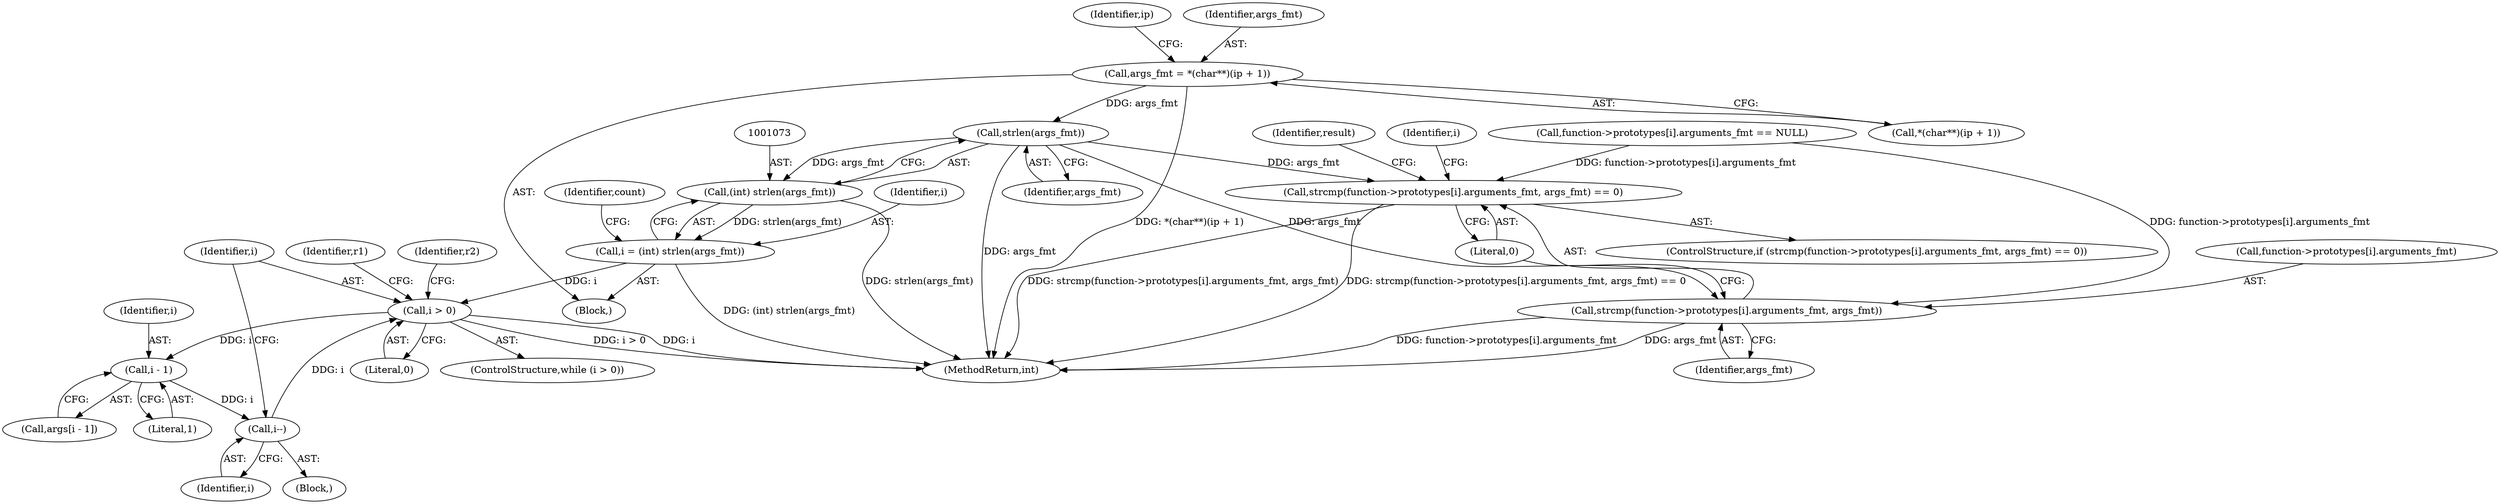 digraph "0_yara_83d799804648c2a0895d40a19835d9b757c6fa4e@pointer" {
"1001074" [label="(Call,strlen(args_fmt))"];
"1001058" [label="(Call,args_fmt = *(char**)(ip + 1))"];
"1001072" [label="(Call,(int) strlen(args_fmt))"];
"1001070" [label="(Call,i = (int) strlen(args_fmt))"];
"1001080" [label="(Call,i > 0)"];
"1001094" [label="(Call,i - 1)"];
"1001098" [label="(Call,i--)"];
"1001149" [label="(Call,strcmp(function->prototypes[i].arguments_fmt, args_fmt) == 0)"];
"1001150" [label="(Call,strcmp(function->prototypes[i].arguments_fmt, args_fmt))"];
"1001096" [label="(Literal,1)"];
"1001081" [label="(Identifier,i)"];
"1001158" [label="(Identifier,args_fmt)"];
"1001082" [label="(Literal,0)"];
"1001099" [label="(Identifier,i)"];
"1001149" [label="(Call,strcmp(function->prototypes[i].arguments_fmt, args_fmt) == 0)"];
"1001098" [label="(Call,i--)"];
"1001070" [label="(Call,i = (int) strlen(args_fmt))"];
"1001080" [label="(Call,i > 0)"];
"1001094" [label="(Call,i - 1)"];
"1001138" [label="(Call,function->prototypes[i].arguments_fmt == NULL)"];
"1001148" [label="(ControlStructure,if (strcmp(function->prototypes[i].arguments_fmt, args_fmt) == 0))"];
"1000192" [label="(Block,)"];
"1001101" [label="(Identifier,r2)"];
"1001072" [label="(Call,(int) strlen(args_fmt))"];
"1001150" [label="(Call,strcmp(function->prototypes[i].arguments_fmt, args_fmt))"];
"1001058" [label="(Call,args_fmt = *(char**)(ip + 1))"];
"1001085" [label="(Identifier,r1)"];
"1001092" [label="(Call,args[i - 1])"];
"1001095" [label="(Identifier,i)"];
"1001162" [label="(Identifier,result)"];
"1001074" [label="(Call,strlen(args_fmt))"];
"1001067" [label="(Identifier,ip)"];
"1001135" [label="(Identifier,i)"];
"1002713" [label="(MethodReturn,int)"];
"1001079" [label="(ControlStructure,while (i > 0))"];
"1001151" [label="(Call,function->prototypes[i].arguments_fmt)"];
"1001159" [label="(Literal,0)"];
"1001071" [label="(Identifier,i)"];
"1001077" [label="(Identifier,count)"];
"1001059" [label="(Identifier,args_fmt)"];
"1001060" [label="(Call,*(char**)(ip + 1))"];
"1001083" [label="(Block,)"];
"1001075" [label="(Identifier,args_fmt)"];
"1001074" -> "1001072"  [label="AST: "];
"1001074" -> "1001075"  [label="CFG: "];
"1001075" -> "1001074"  [label="AST: "];
"1001072" -> "1001074"  [label="CFG: "];
"1001074" -> "1002713"  [label="DDG: args_fmt"];
"1001074" -> "1001072"  [label="DDG: args_fmt"];
"1001058" -> "1001074"  [label="DDG: args_fmt"];
"1001074" -> "1001149"  [label="DDG: args_fmt"];
"1001074" -> "1001150"  [label="DDG: args_fmt"];
"1001058" -> "1000192"  [label="AST: "];
"1001058" -> "1001060"  [label="CFG: "];
"1001059" -> "1001058"  [label="AST: "];
"1001060" -> "1001058"  [label="AST: "];
"1001067" -> "1001058"  [label="CFG: "];
"1001058" -> "1002713"  [label="DDG: *(char**)(ip + 1)"];
"1001072" -> "1001070"  [label="AST: "];
"1001073" -> "1001072"  [label="AST: "];
"1001070" -> "1001072"  [label="CFG: "];
"1001072" -> "1002713"  [label="DDG: strlen(args_fmt)"];
"1001072" -> "1001070"  [label="DDG: strlen(args_fmt)"];
"1001070" -> "1000192"  [label="AST: "];
"1001071" -> "1001070"  [label="AST: "];
"1001077" -> "1001070"  [label="CFG: "];
"1001070" -> "1002713"  [label="DDG: (int) strlen(args_fmt)"];
"1001070" -> "1001080"  [label="DDG: i"];
"1001080" -> "1001079"  [label="AST: "];
"1001080" -> "1001082"  [label="CFG: "];
"1001081" -> "1001080"  [label="AST: "];
"1001082" -> "1001080"  [label="AST: "];
"1001085" -> "1001080"  [label="CFG: "];
"1001101" -> "1001080"  [label="CFG: "];
"1001080" -> "1002713"  [label="DDG: i > 0"];
"1001080" -> "1002713"  [label="DDG: i"];
"1001098" -> "1001080"  [label="DDG: i"];
"1001080" -> "1001094"  [label="DDG: i"];
"1001094" -> "1001092"  [label="AST: "];
"1001094" -> "1001096"  [label="CFG: "];
"1001095" -> "1001094"  [label="AST: "];
"1001096" -> "1001094"  [label="AST: "];
"1001092" -> "1001094"  [label="CFG: "];
"1001094" -> "1001098"  [label="DDG: i"];
"1001098" -> "1001083"  [label="AST: "];
"1001098" -> "1001099"  [label="CFG: "];
"1001099" -> "1001098"  [label="AST: "];
"1001081" -> "1001098"  [label="CFG: "];
"1001149" -> "1001148"  [label="AST: "];
"1001149" -> "1001159"  [label="CFG: "];
"1001150" -> "1001149"  [label="AST: "];
"1001159" -> "1001149"  [label="AST: "];
"1001162" -> "1001149"  [label="CFG: "];
"1001135" -> "1001149"  [label="CFG: "];
"1001149" -> "1002713"  [label="DDG: strcmp(function->prototypes[i].arguments_fmt, args_fmt)"];
"1001149" -> "1002713"  [label="DDG: strcmp(function->prototypes[i].arguments_fmt, args_fmt) == 0"];
"1001138" -> "1001149"  [label="DDG: function->prototypes[i].arguments_fmt"];
"1001150" -> "1001158"  [label="CFG: "];
"1001151" -> "1001150"  [label="AST: "];
"1001158" -> "1001150"  [label="AST: "];
"1001159" -> "1001150"  [label="CFG: "];
"1001150" -> "1002713"  [label="DDG: function->prototypes[i].arguments_fmt"];
"1001150" -> "1002713"  [label="DDG: args_fmt"];
"1001138" -> "1001150"  [label="DDG: function->prototypes[i].arguments_fmt"];
}
